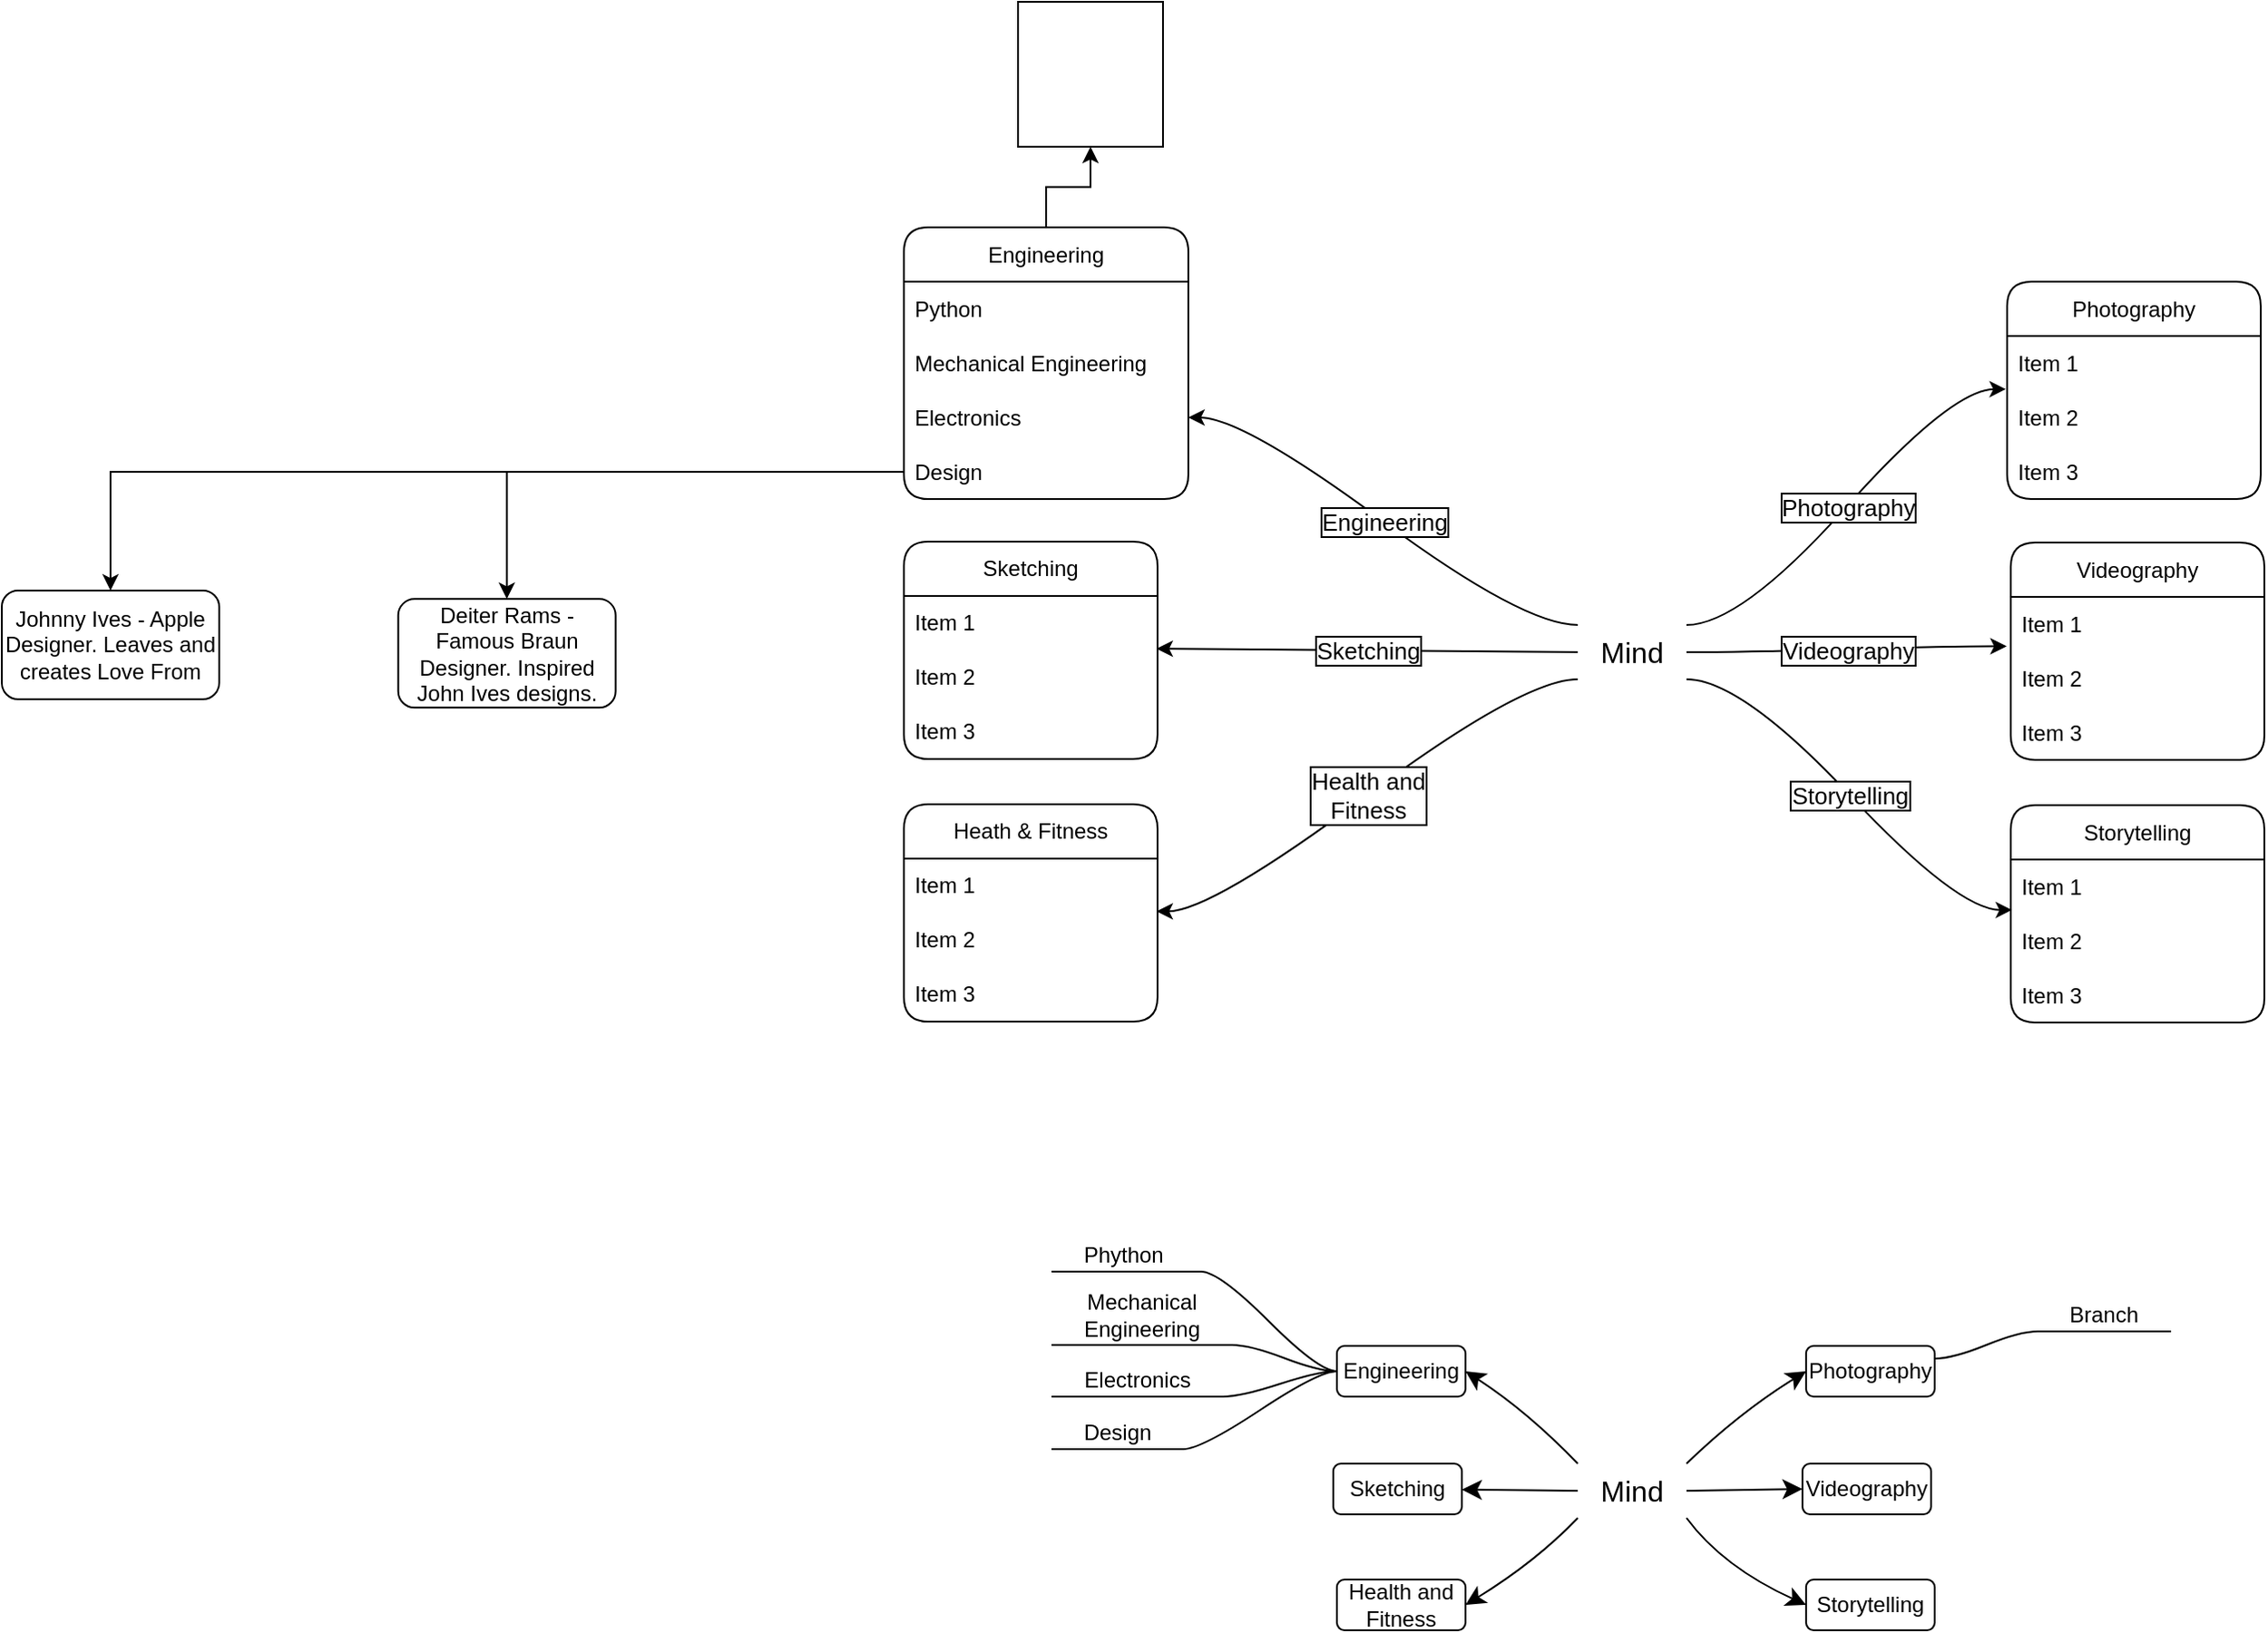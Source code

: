 <mxfile version="25.0.3">
  <diagram name="Page-1" id="ICxUlPSKzvxOCtlDUFCp">
    <mxGraphModel dx="2234" dy="1572" grid="0" gridSize="10" guides="1" tooltips="1" connect="1" arrows="1" fold="1" page="0" pageScale="1" pageWidth="850" pageHeight="1100" background="none" math="0" shadow="0">
      <root>
        <mxCell id="0" />
        <mxCell id="1" parent="0" />
        <mxCell id="KOnMKB9TphHeXahdwBBf-14" style="edgeStyle=none;curved=1;rounded=1;orthogonalLoop=1;jettySize=auto;html=1;exitX=0;exitY=1;exitDx=0;exitDy=0;entryX=1;entryY=0.5;entryDx=0;entryDy=0;fontSize=12;startSize=8;endSize=8;labelBackgroundColor=none;fontColor=default;" parent="1" source="KOnMKB9TphHeXahdwBBf-2" target="KOnMKB9TphHeXahdwBBf-13" edge="1">
          <mxGeometry relative="1" as="geometry">
            <Array as="points">
              <mxPoint x="164" y="225" />
            </Array>
          </mxGeometry>
        </mxCell>
        <mxCell id="KOnMKB9TphHeXahdwBBf-17" style="edgeStyle=none;curved=1;rounded=1;orthogonalLoop=1;jettySize=auto;html=1;exitX=0;exitY=0.5;exitDx=0;exitDy=0;fontSize=12;startSize=8;endSize=8;labelBackgroundColor=none;fontColor=default;" parent="1" source="KOnMKB9TphHeXahdwBBf-2" target="KOnMKB9TphHeXahdwBBf-16" edge="1">
          <mxGeometry relative="1" as="geometry" />
        </mxCell>
        <mxCell id="KOnMKB9TphHeXahdwBBf-24" style="edgeStyle=none;curved=1;rounded=1;orthogonalLoop=1;jettySize=auto;html=1;exitX=1;exitY=0;exitDx=0;exitDy=0;entryX=0;entryY=0.5;entryDx=0;entryDy=0;fontSize=12;startSize=8;endSize=8;labelBackgroundColor=none;fontColor=default;" parent="1" source="KOnMKB9TphHeXahdwBBf-2" target="KOnMKB9TphHeXahdwBBf-21" edge="1">
          <mxGeometry relative="1" as="geometry">
            <Array as="points">
              <mxPoint x="276" y="143" />
            </Array>
          </mxGeometry>
        </mxCell>
        <mxCell id="KOnMKB9TphHeXahdwBBf-25" style="edgeStyle=none;curved=1;rounded=1;orthogonalLoop=1;jettySize=auto;html=1;exitX=1;exitY=0.5;exitDx=0;exitDy=0;entryX=0;entryY=0.5;entryDx=0;entryDy=0;fontSize=12;startSize=8;endSize=8;labelBackgroundColor=none;fontColor=default;" parent="1" source="KOnMKB9TphHeXahdwBBf-2" target="KOnMKB9TphHeXahdwBBf-23" edge="1">
          <mxGeometry relative="1" as="geometry" />
        </mxCell>
        <mxCell id="KOnMKB9TphHeXahdwBBf-26" style="edgeStyle=none;curved=1;rounded=1;orthogonalLoop=1;jettySize=auto;html=1;exitX=1;exitY=1;exitDx=0;exitDy=0;entryX=0;entryY=0.5;entryDx=0;entryDy=0;fontSize=12;startSize=8;endSize=8;labelBackgroundColor=none;fontColor=default;" parent="1" source="KOnMKB9TphHeXahdwBBf-2" target="KOnMKB9TphHeXahdwBBf-22" edge="1">
          <mxGeometry relative="1" as="geometry">
            <Array as="points">
              <mxPoint x="267" y="228" />
            </Array>
          </mxGeometry>
        </mxCell>
        <mxCell id="KOnMKB9TphHeXahdwBBf-2" value="Mind" style="text;html=1;align=center;verticalAlign=middle;whiteSpace=wrap;rounded=1;fontSize=16;labelBackgroundColor=none;" parent="1" vertex="1">
          <mxGeometry x="187" y="171" width="60" height="30" as="geometry" />
        </mxCell>
        <mxCell id="KOnMKB9TphHeXahdwBBf-6" value="Engineering" style="rounded=1;whiteSpace=wrap;html=1;shadow=0;labelBackgroundColor=none;treeFolding=0;resizeWidth=0;resizeHeight=0;" parent="1" vertex="1">
          <mxGeometry x="54" y="106" width="71" height="28" as="geometry" />
        </mxCell>
        <mxCell id="KOnMKB9TphHeXahdwBBf-13" value="Health and&lt;div&gt;Fitness&lt;/div&gt;" style="rounded=1;whiteSpace=wrap;html=1;labelBackgroundColor=none;" parent="1" vertex="1">
          <mxGeometry x="54" y="235" width="71" height="28" as="geometry" />
        </mxCell>
        <mxCell id="KOnMKB9TphHeXahdwBBf-15" style="edgeStyle=none;curved=1;rounded=1;orthogonalLoop=1;jettySize=auto;html=1;exitX=0;exitY=0;exitDx=0;exitDy=0;entryX=1;entryY=0.5;entryDx=0;entryDy=0;fontSize=12;startSize=8;endSize=8;labelBackgroundColor=none;fontColor=default;" parent="1" source="KOnMKB9TphHeXahdwBBf-2" target="KOnMKB9TphHeXahdwBBf-6" edge="1">
          <mxGeometry relative="1" as="geometry">
            <Array as="points">
              <mxPoint x="159" y="142" />
            </Array>
          </mxGeometry>
        </mxCell>
        <mxCell id="KOnMKB9TphHeXahdwBBf-16" value="Sketching" style="rounded=1;whiteSpace=wrap;html=1;labelBackgroundColor=none;" parent="1" vertex="1">
          <mxGeometry x="52" y="171" width="71" height="28" as="geometry" />
        </mxCell>
        <mxCell id="KOnMKB9TphHeXahdwBBf-21" value="Photography" style="rounded=1;whiteSpace=wrap;html=1;labelBackgroundColor=none;direction=east;" parent="1" vertex="1">
          <mxGeometry x="313" y="106" width="71" height="28" as="geometry" />
        </mxCell>
        <mxCell id="KOnMKB9TphHeXahdwBBf-22" value="Storytelling" style="rounded=1;whiteSpace=wrap;html=1;labelBackgroundColor=none;" parent="1" vertex="1">
          <mxGeometry x="313" y="235" width="71" height="28" as="geometry" />
        </mxCell>
        <mxCell id="KOnMKB9TphHeXahdwBBf-23" value="Videography" style="rounded=1;whiteSpace=wrap;html=1;labelBackgroundColor=none;" parent="1" vertex="1">
          <mxGeometry x="311" y="171" width="71" height="28" as="geometry" />
        </mxCell>
        <mxCell id="Wg5zc0KwgjEXMHmSU5Xn-58" value="Branch" style="whiteSpace=wrap;html=1;shape=partialRectangle;top=0;left=0;bottom=1;right=0;points=[[0,1],[1,1]];fillColor=none;align=center;verticalAlign=bottom;routingCenterY=0.5;snapToPoint=1;recursiveResize=0;autosize=1;treeFolding=1;treeMoving=1;newEdgeStyle={&quot;edgeStyle&quot;:&quot;entityRelationEdgeStyle&quot;,&quot;startArrow&quot;:&quot;none&quot;,&quot;endArrow&quot;:&quot;none&quot;,&quot;segment&quot;:10,&quot;curved&quot;:1,&quot;sourcePerimeterSpacing&quot;:0,&quot;targetPerimeterSpacing&quot;:0};rounded=1;" parent="1" vertex="1" collapsed="1">
          <mxGeometry x="441" y="72" width="73" height="26" as="geometry" />
        </mxCell>
        <mxCell id="Wg5zc0KwgjEXMHmSU5Xn-59" value="" style="edgeStyle=entityRelationEdgeStyle;startArrow=none;endArrow=none;segment=10;curved=1;sourcePerimeterSpacing=0;targetPerimeterSpacing=0;rounded=1;exitX=1;exitY=0.25;exitDx=0;exitDy=0;" parent="1" source="KOnMKB9TphHeXahdwBBf-21" target="Wg5zc0KwgjEXMHmSU5Xn-58" edge="1">
          <mxGeometry relative="1" as="geometry">
            <mxPoint x="226" y="36" as="sourcePoint" />
          </mxGeometry>
        </mxCell>
        <mxCell id="Wg5zc0KwgjEXMHmSU5Xn-62" value="Phython&amp;nbsp;" style="whiteSpace=wrap;html=1;shape=partialRectangle;top=0;left=0;bottom=1;right=0;points=[[0,1],[1,1]];align=center;verticalAlign=bottom;routingCenterY=0.5;snapToPoint=1;recursiveResize=0;autosize=1;treeFolding=0;treeMoving=1;newEdgeStyle={&quot;edgeStyle&quot;:&quot;entityRelationEdgeStyle&quot;,&quot;startArrow&quot;:&quot;none&quot;,&quot;endArrow&quot;:&quot;none&quot;,&quot;segment&quot;:10,&quot;curved&quot;:1,&quot;sourcePerimeterSpacing&quot;:0,&quot;targetPerimeterSpacing&quot;:0};rounded=1;" parent="1" vertex="1" collapsed="1">
          <mxGeometry x="-103" y="39" width="82" height="26" as="geometry" />
        </mxCell>
        <mxCell id="Wg5zc0KwgjEXMHmSU5Xn-63" value="" style="edgeStyle=entityRelationEdgeStyle;startArrow=none;endArrow=none;segment=10;curved=1;sourcePerimeterSpacing=0;targetPerimeterSpacing=0;rounded=1;exitX=0;exitY=0.5;exitDx=0;exitDy=0;" parent="1" source="KOnMKB9TphHeXahdwBBf-6" target="Wg5zc0KwgjEXMHmSU5Xn-62" edge="1">
          <mxGeometry relative="1" as="geometry">
            <mxPoint x="-141" y="125" as="sourcePoint" />
          </mxGeometry>
        </mxCell>
        <mxCell id="Wg5zc0KwgjEXMHmSU5Xn-64" value="Mechanical&lt;div&gt;Engineering&lt;/div&gt;" style="whiteSpace=wrap;html=1;shape=partialRectangle;top=0;left=0;bottom=1;right=0;points=[[0,1],[1,1]];fillColor=none;align=center;verticalAlign=bottom;routingCenterY=0.5;snapToPoint=1;recursiveResize=0;autosize=1;treeFolding=0;treeMoving=1;newEdgeStyle={&quot;edgeStyle&quot;:&quot;entityRelationEdgeStyle&quot;,&quot;startArrow&quot;:&quot;none&quot;,&quot;endArrow&quot;:&quot;none&quot;,&quot;segment&quot;:10,&quot;curved&quot;:1,&quot;sourcePerimeterSpacing&quot;:0,&quot;targetPerimeterSpacing&quot;:0};rounded=1;" parent="1" vertex="1" collapsed="1">
          <mxGeometry x="-103" y="64.5" width="99" height="41" as="geometry" />
        </mxCell>
        <mxCell id="Wg5zc0KwgjEXMHmSU5Xn-65" value="" style="edgeStyle=entityRelationEdgeStyle;startArrow=none;endArrow=none;segment=10;curved=1;sourcePerimeterSpacing=0;targetPerimeterSpacing=0;rounded=1;exitX=0;exitY=0.5;exitDx=0;exitDy=0;" parent="1" source="KOnMKB9TphHeXahdwBBf-6" target="Wg5zc0KwgjEXMHmSU5Xn-64" edge="1">
          <mxGeometry relative="1" as="geometry">
            <mxPoint x="49" y="142" as="sourcePoint" />
          </mxGeometry>
        </mxCell>
        <mxCell id="Wg5zc0KwgjEXMHmSU5Xn-66" value="Electronics" style="whiteSpace=wrap;html=1;shape=partialRectangle;top=0;left=0;bottom=1;right=0;points=[[0,1],[1,1]];fillColor=none;align=center;verticalAlign=bottom;routingCenterY=0.5;snapToPoint=1;recursiveResize=0;autosize=1;treeFolding=0;treeMoving=1;newEdgeStyle={&quot;edgeStyle&quot;:&quot;entityRelationEdgeStyle&quot;,&quot;startArrow&quot;:&quot;none&quot;,&quot;endArrow&quot;:&quot;none&quot;,&quot;segment&quot;:10,&quot;curved&quot;:1,&quot;sourcePerimeterSpacing&quot;:0,&quot;targetPerimeterSpacing&quot;:0};rounded=1;" parent="1" vertex="1" collapsed="1">
          <mxGeometry x="-103" y="108" width="94" height="26" as="geometry" />
        </mxCell>
        <mxCell id="Wg5zc0KwgjEXMHmSU5Xn-67" value="" style="edgeStyle=entityRelationEdgeStyle;startArrow=none;endArrow=none;segment=10;curved=1;sourcePerimeterSpacing=0;targetPerimeterSpacing=0;rounded=1;exitX=0;exitY=0.5;exitDx=0;exitDy=0;" parent="1" source="KOnMKB9TphHeXahdwBBf-6" target="Wg5zc0KwgjEXMHmSU5Xn-66" edge="1">
          <mxGeometry relative="1" as="geometry">
            <mxPoint x="41" y="168" as="sourcePoint" />
          </mxGeometry>
        </mxCell>
        <mxCell id="Wg5zc0KwgjEXMHmSU5Xn-68" value="Design" style="whiteSpace=wrap;html=1;shape=partialRectangle;top=0;left=0;bottom=1;right=0;points=[[0,1],[1,1]];fillColor=none;align=center;verticalAlign=bottom;routingCenterY=0.5;snapToPoint=1;recursiveResize=0;autosize=1;treeFolding=0;treeMoving=1;newEdgeStyle={&quot;edgeStyle&quot;:&quot;entityRelationEdgeStyle&quot;,&quot;startArrow&quot;:&quot;none&quot;,&quot;endArrow&quot;:&quot;none&quot;,&quot;segment&quot;:10,&quot;curved&quot;:1,&quot;sourcePerimeterSpacing&quot;:0,&quot;targetPerimeterSpacing&quot;:0};rounded=1;" parent="1" vertex="1" collapsed="1">
          <mxGeometry x="-103" y="137" width="72" height="26" as="geometry" />
        </mxCell>
        <mxCell id="Wg5zc0KwgjEXMHmSU5Xn-69" value="" style="edgeStyle=entityRelationEdgeStyle;startArrow=none;endArrow=none;segment=10;curved=1;sourcePerimeterSpacing=0;targetPerimeterSpacing=0;rounded=1;exitX=0;exitY=0.5;exitDx=0;exitDy=0;" parent="1" source="KOnMKB9TphHeXahdwBBf-6" target="Wg5zc0KwgjEXMHmSU5Xn-68" edge="1">
          <mxGeometry relative="1" as="geometry">
            <mxPoint x="33" y="178" as="sourcePoint" />
          </mxGeometry>
        </mxCell>
        <mxCell id="Wg5zc0KwgjEXMHmSU5Xn-130" value="Mind" style="text;html=1;align=center;verticalAlign=middle;whiteSpace=wrap;rounded=1;fontSize=16;labelBackgroundColor=none;" parent="1" vertex="1">
          <mxGeometry x="187" y="-292" width="60" height="30" as="geometry" />
        </mxCell>
        <mxCell id="Wg5zc0KwgjEXMHmSU5Xn-159" value="Sketching" style="swimlane;fontStyle=0;childLayout=stackLayout;horizontal=1;startSize=30;horizontalStack=0;resizeParent=1;resizeParentMax=0;resizeLast=0;collapsible=1;marginBottom=0;whiteSpace=wrap;html=1;rounded=1;treeMoving=0;treeFolding=0;strokeColor=default;align=center;verticalAlign=middle;fontFamily=Helvetica;fontSize=12;fontColor=default;fillColor=default;" parent="1" vertex="1">
          <mxGeometry x="-185" y="-338" width="140" height="120" as="geometry" />
        </mxCell>
        <mxCell id="Wg5zc0KwgjEXMHmSU5Xn-160" value="Item 1" style="text;strokeColor=none;fillColor=none;align=left;verticalAlign=middle;spacingLeft=4;spacingRight=4;overflow=hidden;points=[[0,0.5],[1,0.5]];portConstraint=eastwest;rotatable=0;whiteSpace=wrap;html=1;rounded=1;fontFamily=Helvetica;fontSize=12;fontColor=default;fontStyle=0;" parent="Wg5zc0KwgjEXMHmSU5Xn-159" vertex="1">
          <mxGeometry y="30" width="140" height="30" as="geometry" />
        </mxCell>
        <mxCell id="Wg5zc0KwgjEXMHmSU5Xn-161" value="Item 2" style="text;strokeColor=none;fillColor=none;align=left;verticalAlign=middle;spacingLeft=4;spacingRight=4;overflow=hidden;points=[[0,0.5],[1,0.5]];portConstraint=eastwest;rotatable=0;whiteSpace=wrap;html=1;rounded=1;fontFamily=Helvetica;fontSize=12;fontColor=default;fontStyle=0;" parent="Wg5zc0KwgjEXMHmSU5Xn-159" vertex="1">
          <mxGeometry y="60" width="140" height="30" as="geometry" />
        </mxCell>
        <mxCell id="Wg5zc0KwgjEXMHmSU5Xn-162" value="Item 3" style="text;strokeColor=none;fillColor=none;align=left;verticalAlign=middle;spacingLeft=4;spacingRight=4;overflow=hidden;points=[[0,0.5],[1,0.5]];portConstraint=eastwest;rotatable=0;whiteSpace=wrap;html=1;rounded=1;fontFamily=Helvetica;fontSize=12;fontColor=default;fontStyle=0;" parent="Wg5zc0KwgjEXMHmSU5Xn-159" vertex="1">
          <mxGeometry y="90" width="140" height="30" as="geometry" />
        </mxCell>
        <mxCell id="Wg5zc0KwgjEXMHmSU5Xn-163" value="" style="endArrow=classic;html=1;rounded=1;entryX=0.996;entryY=-0.03;entryDx=0;entryDy=0;exitX=0;exitY=0.5;exitDx=0;exitDy=0;edgeStyle=entityRelationEdgeStyle;curved=1;entryPerimeter=0;" parent="1" source="Wg5zc0KwgjEXMHmSU5Xn-130" target="Wg5zc0KwgjEXMHmSU5Xn-161" edge="1">
          <mxGeometry relative="1" as="geometry">
            <mxPoint x="52" y="-278" as="sourcePoint" />
            <mxPoint x="-23" y="-214.34" as="targetPoint" />
          </mxGeometry>
        </mxCell>
        <mxCell id="Wg5zc0KwgjEXMHmSU5Xn-164" value="Sketching" style="edgeLabel;resizable=0;html=1;;align=center;verticalAlign=middle;labelBorderColor=default;fontSize=13;rounded=1;" parent="Wg5zc0KwgjEXMHmSU5Xn-163" connectable="0" vertex="1">
          <mxGeometry relative="1" as="geometry" />
        </mxCell>
        <mxCell id="Wg5zc0KwgjEXMHmSU5Xn-169" value="" style="endArrow=classic;html=1;rounded=1;entryX=1;entryY=0.5;entryDx=0;entryDy=0;exitX=0;exitY=0;exitDx=0;exitDy=0;edgeStyle=entityRelationEdgeStyle;curved=1;" parent="1" source="Wg5zc0KwgjEXMHmSU5Xn-130" target="8DC9Q0Ns15ucPgyI6AoZ-15" edge="1">
          <mxGeometry relative="1" as="geometry">
            <mxPoint x="185" y="-421" as="sourcePoint" />
            <mxPoint x="-7.628" y="-479.9" as="targetPoint" />
          </mxGeometry>
        </mxCell>
        <mxCell id="Wg5zc0KwgjEXMHmSU5Xn-170" value="Engineering" style="edgeLabel;resizable=0;html=1;;align=center;verticalAlign=middle;labelBorderColor=default;fontSize=13;spacingTop=0;rotation=0;arcSize=12;overflow=visible;noLabel=0;labelPadding=0;perimeter=rectanglePerimeter;imageWidth=24;rounded=1;fontStyle=0" parent="Wg5zc0KwgjEXMHmSU5Xn-169" connectable="0" vertex="1">
          <mxGeometry relative="1" as="geometry" />
        </mxCell>
        <mxCell id="Wg5zc0KwgjEXMHmSU5Xn-171" value="Heath &amp;amp; Fitness" style="swimlane;fontStyle=0;childLayout=stackLayout;horizontal=1;startSize=30;horizontalStack=0;resizeParent=1;resizeParentMax=0;resizeLast=0;collapsible=1;marginBottom=0;whiteSpace=wrap;html=1;rounded=1;treeMoving=0;treeFolding=0;strokeColor=default;align=center;verticalAlign=middle;fontFamily=Helvetica;fontSize=12;fontColor=default;fillColor=default;" parent="1" vertex="1">
          <mxGeometry x="-185" y="-193" width="140" height="120" as="geometry" />
        </mxCell>
        <mxCell id="Wg5zc0KwgjEXMHmSU5Xn-172" value="Item 1" style="text;strokeColor=none;fillColor=none;align=left;verticalAlign=middle;spacingLeft=4;spacingRight=4;overflow=hidden;points=[[0,0.5],[1,0.5]];portConstraint=eastwest;rotatable=0;whiteSpace=wrap;html=1;rounded=1;fontFamily=Helvetica;fontSize=12;fontColor=default;fontStyle=0;" parent="Wg5zc0KwgjEXMHmSU5Xn-171" vertex="1">
          <mxGeometry y="30" width="140" height="30" as="geometry" />
        </mxCell>
        <mxCell id="Wg5zc0KwgjEXMHmSU5Xn-173" value="Item 2" style="text;strokeColor=none;fillColor=none;align=left;verticalAlign=middle;spacingLeft=4;spacingRight=4;overflow=hidden;points=[[0,0.5],[1,0.5]];portConstraint=eastwest;rotatable=0;whiteSpace=wrap;html=1;rounded=1;fontFamily=Helvetica;fontSize=12;fontColor=default;fontStyle=0;" parent="Wg5zc0KwgjEXMHmSU5Xn-171" vertex="1">
          <mxGeometry y="60" width="140" height="30" as="geometry" />
        </mxCell>
        <mxCell id="Wg5zc0KwgjEXMHmSU5Xn-174" value="Item 3" style="text;strokeColor=none;fillColor=none;align=left;verticalAlign=middle;spacingLeft=4;spacingRight=4;overflow=hidden;points=[[0,0.5],[1,0.5]];portConstraint=eastwest;rotatable=0;whiteSpace=wrap;html=1;rounded=1;fontFamily=Helvetica;fontSize=12;fontColor=default;fontStyle=0;" parent="Wg5zc0KwgjEXMHmSU5Xn-171" vertex="1">
          <mxGeometry y="90" width="140" height="30" as="geometry" />
        </mxCell>
        <mxCell id="Wg5zc0KwgjEXMHmSU5Xn-175" value="" style="endArrow=classic;html=1;rounded=1;entryX=0.996;entryY=-0.03;entryDx=0;entryDy=0;exitX=0;exitY=1;exitDx=0;exitDy=0;edgeStyle=entityRelationEdgeStyle;curved=1;entryPerimeter=0;" parent="1" source="Wg5zc0KwgjEXMHmSU5Xn-130" target="Wg5zc0KwgjEXMHmSU5Xn-173" edge="1">
          <mxGeometry relative="1" as="geometry">
            <mxPoint x="188" y="-131" as="sourcePoint" />
            <mxPoint x="-22" y="-68.34" as="targetPoint" />
          </mxGeometry>
        </mxCell>
        <mxCell id="Wg5zc0KwgjEXMHmSU5Xn-176" value="Health and&lt;div&gt;Fitness&lt;/div&gt;" style="edgeLabel;resizable=0;html=1;;align=center;verticalAlign=middle;labelBorderColor=default;fontSize=13;rounded=1;" parent="Wg5zc0KwgjEXMHmSU5Xn-175" connectable="0" vertex="1">
          <mxGeometry relative="1" as="geometry" />
        </mxCell>
        <mxCell id="Wg5zc0KwgjEXMHmSU5Xn-183" value="Videography" style="swimlane;fontStyle=0;childLayout=stackLayout;horizontal=1;startSize=30;horizontalStack=0;resizeParent=1;resizeParentMax=0;resizeLast=0;collapsible=1;marginBottom=0;whiteSpace=wrap;html=1;rounded=1;treeMoving=0;treeFolding=0;strokeColor=default;align=center;verticalAlign=middle;fontFamily=Helvetica;fontSize=12;fontColor=default;fillColor=default;" parent="1" vertex="1">
          <mxGeometry x="426" y="-337.5" width="140" height="120" as="geometry" />
        </mxCell>
        <mxCell id="Wg5zc0KwgjEXMHmSU5Xn-184" value="Item 1" style="text;strokeColor=none;fillColor=none;align=left;verticalAlign=middle;spacingLeft=4;spacingRight=4;overflow=hidden;points=[[0,0.5],[1,0.5]];portConstraint=eastwest;rotatable=0;whiteSpace=wrap;html=1;rounded=1;fontFamily=Helvetica;fontSize=12;fontColor=default;fontStyle=0;" parent="Wg5zc0KwgjEXMHmSU5Xn-183" vertex="1">
          <mxGeometry y="30" width="140" height="30" as="geometry" />
        </mxCell>
        <mxCell id="Wg5zc0KwgjEXMHmSU5Xn-185" value="Item 2" style="text;strokeColor=none;fillColor=none;align=left;verticalAlign=middle;spacingLeft=4;spacingRight=4;overflow=hidden;points=[[0,0.5],[1,0.5]];portConstraint=eastwest;rotatable=0;whiteSpace=wrap;html=1;rounded=1;fontFamily=Helvetica;fontSize=12;fontColor=default;fontStyle=0;" parent="Wg5zc0KwgjEXMHmSU5Xn-183" vertex="1">
          <mxGeometry y="60" width="140" height="30" as="geometry" />
        </mxCell>
        <mxCell id="Wg5zc0KwgjEXMHmSU5Xn-186" value="Item 3" style="text;strokeColor=none;fillColor=none;align=left;verticalAlign=middle;spacingLeft=4;spacingRight=4;overflow=hidden;points=[[0,0.5],[1,0.5]];portConstraint=eastwest;rotatable=0;whiteSpace=wrap;html=1;rounded=1;fontFamily=Helvetica;fontSize=12;fontColor=default;fontStyle=0;" parent="Wg5zc0KwgjEXMHmSU5Xn-183" vertex="1">
          <mxGeometry y="90" width="140" height="30" as="geometry" />
        </mxCell>
        <mxCell id="Wg5zc0KwgjEXMHmSU5Xn-187" value="" style="endArrow=classic;html=1;rounded=1;entryX=-0.016;entryY=-0.091;entryDx=0;entryDy=0;exitX=1;exitY=0.5;exitDx=0;exitDy=0;edgeStyle=entityRelationEdgeStyle;curved=1;entryPerimeter=0;" parent="1" source="Wg5zc0KwgjEXMHmSU5Xn-130" target="Wg5zc0KwgjEXMHmSU5Xn-185" edge="1">
          <mxGeometry relative="1" as="geometry">
            <mxPoint x="759" y="-260" as="sourcePoint" />
            <mxPoint x="549" y="-197.34" as="targetPoint" />
          </mxGeometry>
        </mxCell>
        <mxCell id="Wg5zc0KwgjEXMHmSU5Xn-188" value="Videography" style="edgeLabel;resizable=0;html=1;;align=center;verticalAlign=middle;labelBorderColor=default;fontSize=13;rounded=1;" parent="Wg5zc0KwgjEXMHmSU5Xn-187" connectable="0" vertex="1">
          <mxGeometry relative="1" as="geometry" />
        </mxCell>
        <mxCell id="Wg5zc0KwgjEXMHmSU5Xn-189" value="Photography" style="swimlane;fontStyle=0;childLayout=stackLayout;horizontal=1;startSize=30;horizontalStack=0;resizeParent=1;resizeParentMax=0;resizeLast=0;collapsible=1;marginBottom=0;whiteSpace=wrap;html=1;rounded=1;treeMoving=0;treeFolding=0;strokeColor=default;align=center;verticalAlign=middle;fontFamily=Helvetica;fontSize=12;fontColor=default;fillColor=default;" parent="1" vertex="1">
          <mxGeometry x="424" y="-481.5" width="140" height="120" as="geometry" />
        </mxCell>
        <mxCell id="Wg5zc0KwgjEXMHmSU5Xn-190" value="Item 1" style="text;strokeColor=none;fillColor=none;align=left;verticalAlign=middle;spacingLeft=4;spacingRight=4;overflow=hidden;points=[[0,0.5],[1,0.5]];portConstraint=eastwest;rotatable=0;whiteSpace=wrap;html=1;rounded=1;fontFamily=Helvetica;fontSize=12;fontColor=default;fontStyle=0;" parent="Wg5zc0KwgjEXMHmSU5Xn-189" vertex="1">
          <mxGeometry y="30" width="140" height="30" as="geometry" />
        </mxCell>
        <mxCell id="Wg5zc0KwgjEXMHmSU5Xn-191" value="Item 2" style="text;strokeColor=none;fillColor=none;align=left;verticalAlign=middle;spacingLeft=4;spacingRight=4;overflow=hidden;points=[[0,0.5],[1,0.5]];portConstraint=eastwest;rotatable=0;whiteSpace=wrap;html=1;rounded=1;fontFamily=Helvetica;fontSize=12;fontColor=default;fontStyle=0;" parent="Wg5zc0KwgjEXMHmSU5Xn-189" vertex="1">
          <mxGeometry y="60" width="140" height="30" as="geometry" />
        </mxCell>
        <mxCell id="Wg5zc0KwgjEXMHmSU5Xn-192" value="Item 3" style="text;strokeColor=none;fillColor=none;align=left;verticalAlign=middle;spacingLeft=4;spacingRight=4;overflow=hidden;points=[[0,0.5],[1,0.5]];portConstraint=eastwest;rotatable=0;whiteSpace=wrap;html=1;rounded=1;fontFamily=Helvetica;fontSize=12;fontColor=default;fontStyle=0;" parent="Wg5zc0KwgjEXMHmSU5Xn-189" vertex="1">
          <mxGeometry y="90" width="140" height="30" as="geometry" />
        </mxCell>
        <mxCell id="Wg5zc0KwgjEXMHmSU5Xn-193" value="" style="endArrow=classic;html=1;rounded=1;entryX=-0.005;entryY=-0.022;entryDx=0;entryDy=0;exitX=1;exitY=0;exitDx=0;exitDy=0;edgeStyle=entityRelationEdgeStyle;curved=1;entryPerimeter=0;" parent="1" source="Wg5zc0KwgjEXMHmSU5Xn-130" target="Wg5zc0KwgjEXMHmSU5Xn-191" edge="1">
          <mxGeometry relative="1" as="geometry">
            <mxPoint x="759" y="-275" as="sourcePoint" />
            <mxPoint x="547" y="-341.34" as="targetPoint" />
          </mxGeometry>
        </mxCell>
        <mxCell id="Wg5zc0KwgjEXMHmSU5Xn-194" value="Photography" style="edgeLabel;resizable=0;;align=center;verticalAlign=middle;labelBorderColor=default;fontColor=default;labelBackgroundColor=default;textShadow=0;html=1;fontSize=13;rounded=1;" parent="Wg5zc0KwgjEXMHmSU5Xn-193" connectable="0" vertex="1">
          <mxGeometry relative="1" as="geometry" />
        </mxCell>
        <mxCell id="Wg5zc0KwgjEXMHmSU5Xn-195" value="Storytelling" style="swimlane;fontStyle=0;childLayout=stackLayout;horizontal=1;startSize=30;horizontalStack=0;resizeParent=1;resizeParentMax=0;resizeLast=0;collapsible=1;marginBottom=0;whiteSpace=wrap;html=1;rounded=1;treeMoving=0;treeFolding=0;resizeHeight=1;resizeWidth=1;dropTarget=1;" parent="1" vertex="1">
          <mxGeometry x="426" y="-192.5" width="140" height="120" as="geometry">
            <mxRectangle x="426" y="-192.5" width="94" height="30" as="alternateBounds" />
          </mxGeometry>
        </mxCell>
        <mxCell id="Wg5zc0KwgjEXMHmSU5Xn-196" value="Item 1" style="text;strokeColor=none;fillColor=none;align=left;verticalAlign=middle;spacingLeft=4;spacingRight=4;overflow=hidden;points=[[0,0.5],[1,0.5]];portConstraint=eastwest;rotatable=0;whiteSpace=wrap;html=1;rounded=1;" parent="Wg5zc0KwgjEXMHmSU5Xn-195" vertex="1">
          <mxGeometry y="30" width="140" height="30" as="geometry" />
        </mxCell>
        <mxCell id="Wg5zc0KwgjEXMHmSU5Xn-197" value="Item 2" style="text;strokeColor=none;fillColor=none;align=left;verticalAlign=middle;spacingLeft=4;spacingRight=4;overflow=hidden;points=[[0,0.5],[1,0.5]];portConstraint=eastwest;rotatable=0;whiteSpace=wrap;html=1;rounded=1;" parent="Wg5zc0KwgjEXMHmSU5Xn-195" vertex="1">
          <mxGeometry y="60" width="140" height="30" as="geometry" />
        </mxCell>
        <mxCell id="Wg5zc0KwgjEXMHmSU5Xn-198" value="Item 3" style="text;strokeColor=none;fillColor=none;align=left;verticalAlign=middle;spacingLeft=4;spacingRight=4;overflow=hidden;points=[[0,0.5],[1,0.5]];portConstraint=eastwest;rotatable=0;whiteSpace=wrap;html=1;rounded=1;" parent="Wg5zc0KwgjEXMHmSU5Xn-195" vertex="1">
          <mxGeometry y="90" width="140" height="30" as="geometry" />
        </mxCell>
        <mxCell id="Wg5zc0KwgjEXMHmSU5Xn-199" value="" style="endArrow=classic;html=1;rounded=1;entryX=0.005;entryY=-0.072;entryDx=0;entryDy=0;edgeStyle=entityRelationEdgeStyle;curved=1;exitX=1;exitY=1;exitDx=0;exitDy=0;entryPerimeter=0;" parent="1" source="Wg5zc0KwgjEXMHmSU5Xn-130" target="Wg5zc0KwgjEXMHmSU5Xn-197" edge="1">
          <mxGeometry relative="1" as="geometry">
            <mxPoint x="759" y="-245" as="sourcePoint" />
            <mxPoint x="550" y="-51.34" as="targetPoint" />
          </mxGeometry>
        </mxCell>
        <mxCell id="Wg5zc0KwgjEXMHmSU5Xn-200" value="Storytelling" style="edgeLabel;resizable=0;html=1;;align=center;verticalAlign=middle;labelBorderColor=default;spacingTop=0;spacing=2;fontSize=13;rounded=1;" parent="Wg5zc0KwgjEXMHmSU5Xn-199" connectable="0" vertex="1">
          <mxGeometry relative="1" as="geometry" />
        </mxCell>
        <mxCell id="9b9Ym4CUyrYY6QmaaLuT-1" style="edgeStyle=orthogonalEdgeStyle;rounded=0;orthogonalLoop=1;jettySize=auto;html=1;" edge="1" parent="1" source="8DC9Q0Ns15ucPgyI6AoZ-3" target="9b9Ym4CUyrYY6QmaaLuT-2">
          <mxGeometry relative="1" as="geometry">
            <mxPoint x="-82" y="-596" as="targetPoint" />
          </mxGeometry>
        </mxCell>
        <mxCell id="8DC9Q0Ns15ucPgyI6AoZ-3" value="Engineering" style="swimlane;fontStyle=0;childLayout=stackLayout;horizontal=1;startSize=30;horizontalStack=0;resizeParent=1;resizeParentMax=0;resizeLast=0;collapsible=1;marginBottom=0;whiteSpace=wrap;html=1;rounded=1;treeMoving=0;treeFolding=0;strokeColor=default;align=center;verticalAlign=middle;fontFamily=Helvetica;fontSize=12;fontColor=default;fillColor=default;resizeHeight=0;resizable=1;resizeWidth=0;" parent="1" vertex="1">
          <mxGeometry x="-185" y="-511.5" width="157" height="150" as="geometry" />
        </mxCell>
        <mxCell id="8DC9Q0Ns15ucPgyI6AoZ-13" value="Python" style="text;strokeColor=none;fillColor=none;align=left;verticalAlign=middle;spacingLeft=4;spacingRight=4;overflow=hidden;points=[[0,0.5],[1,0.5]];portConstraint=eastwest;rotatable=0;whiteSpace=wrap;html=1;rounded=1;fontFamily=Helvetica;fontSize=12;fontColor=default;fontStyle=0;" parent="8DC9Q0Ns15ucPgyI6AoZ-3" vertex="1">
          <mxGeometry y="30" width="157" height="30" as="geometry" />
        </mxCell>
        <mxCell id="8DC9Q0Ns15ucPgyI6AoZ-14" value="Mechanical Engineering" style="text;strokeColor=none;fillColor=none;align=left;verticalAlign=middle;spacingLeft=4;spacingRight=4;overflow=hidden;points=[[0,0.5],[1,0.5]];portConstraint=eastwest;rotatable=0;whiteSpace=wrap;html=1;rounded=1;fontFamily=Helvetica;fontSize=12;fontColor=default;fontStyle=0;" parent="8DC9Q0Ns15ucPgyI6AoZ-3" vertex="1">
          <mxGeometry y="60" width="157" height="30" as="geometry" />
        </mxCell>
        <mxCell id="8DC9Q0Ns15ucPgyI6AoZ-15" value="Electronics" style="text;strokeColor=none;fillColor=none;align=left;verticalAlign=middle;spacingLeft=4;spacingRight=4;overflow=hidden;points=[[0,0.5],[1,0.5]];portConstraint=eastwest;rotatable=0;whiteSpace=wrap;html=1;rounded=1;fontFamily=Helvetica;fontSize=12;fontColor=default;fontStyle=0;" parent="8DC9Q0Ns15ucPgyI6AoZ-3" vertex="1">
          <mxGeometry y="90" width="157" height="30" as="geometry" />
        </mxCell>
        <mxCell id="8DC9Q0Ns15ucPgyI6AoZ-12" value="Design" style="text;strokeColor=none;fillColor=none;align=left;verticalAlign=middle;spacingLeft=4;spacingRight=4;overflow=hidden;points=[[0,0.5],[1,0.5]];portConstraint=eastwest;rotatable=0;whiteSpace=wrap;html=1;rounded=1;fontFamily=Helvetica;fontSize=12;fontColor=default;fontStyle=0;" parent="8DC9Q0Ns15ucPgyI6AoZ-3" vertex="1">
          <mxGeometry y="120" width="157" height="30" as="geometry" />
        </mxCell>
        <mxCell id="8DC9Q0Ns15ucPgyI6AoZ-22" value="Johnny Ives - Apple Designer. Leaves and creates Love From" style="rounded=1;whiteSpace=wrap;html=1;" parent="1" vertex="1">
          <mxGeometry x="-682.999" y="-310.996" width="120" height="60" as="geometry" />
        </mxCell>
        <mxCell id="8DC9Q0Ns15ucPgyI6AoZ-21" style="edgeStyle=orthogonalEdgeStyle;rounded=0;orthogonalLoop=1;jettySize=auto;html=1;" parent="1" source="8DC9Q0Ns15ucPgyI6AoZ-12" target="8DC9Q0Ns15ucPgyI6AoZ-22" edge="1">
          <mxGeometry relative="1" as="geometry">
            <mxPoint x="-451.069" y="-339.586" as="targetPoint" />
          </mxGeometry>
        </mxCell>
        <mxCell id="8DC9Q0Ns15ucPgyI6AoZ-24" value="Deiter Rams - Famous Braun Designer. Inspired John Ives designs." style="rounded=1;whiteSpace=wrap;html=1;" parent="1" vertex="1">
          <mxGeometry x="-464.167" y="-306.333" width="120" height="60" as="geometry" />
        </mxCell>
        <mxCell id="8DC9Q0Ns15ucPgyI6AoZ-23" style="edgeStyle=orthogonalEdgeStyle;rounded=0;orthogonalLoop=1;jettySize=auto;html=1;" parent="1" source="8DC9Q0Ns15ucPgyI6AoZ-12" target="8DC9Q0Ns15ucPgyI6AoZ-24" edge="1">
          <mxGeometry relative="1" as="geometry">
            <mxPoint x="-404.167" y="-276.333" as="targetPoint" />
          </mxGeometry>
        </mxCell>
        <mxCell id="9b9Ym4CUyrYY6QmaaLuT-2" value="" style="whiteSpace=wrap;html=1;aspect=fixed;" vertex="1" parent="1">
          <mxGeometry x="-122" y="-636" width="80" height="80" as="geometry" />
        </mxCell>
      </root>
    </mxGraphModel>
  </diagram>
</mxfile>
